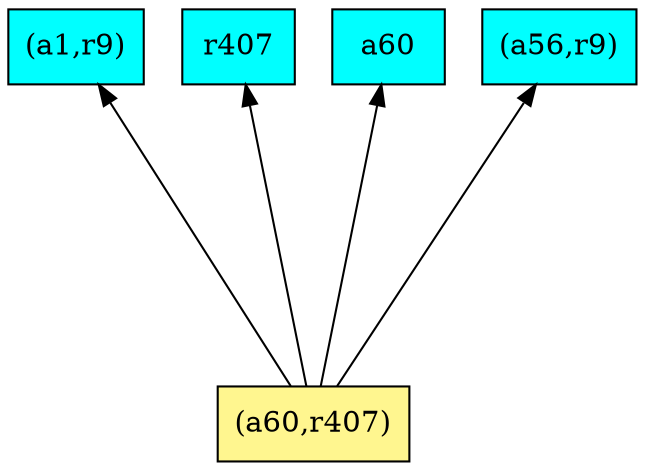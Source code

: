 digraph G {
rankdir=BT;ranksep="2.0";
"(a1,r9)" [shape=record,fillcolor=cyan,style=filled,label="{(a1,r9)}"];
"(a60,r407)" [shape=record,fillcolor=khaki1,style=filled,label="{(a60,r407)}"];
"r407" [shape=record,fillcolor=cyan,style=filled,label="{r407}"];
"a60" [shape=record,fillcolor=cyan,style=filled,label="{a60}"];
"(a56,r9)" [shape=record,fillcolor=cyan,style=filled,label="{(a56,r9)}"];
"(a60,r407)" -> "a60"
"(a60,r407)" -> "(a1,r9)"
"(a60,r407)" -> "(a56,r9)"
"(a60,r407)" -> "r407"
}